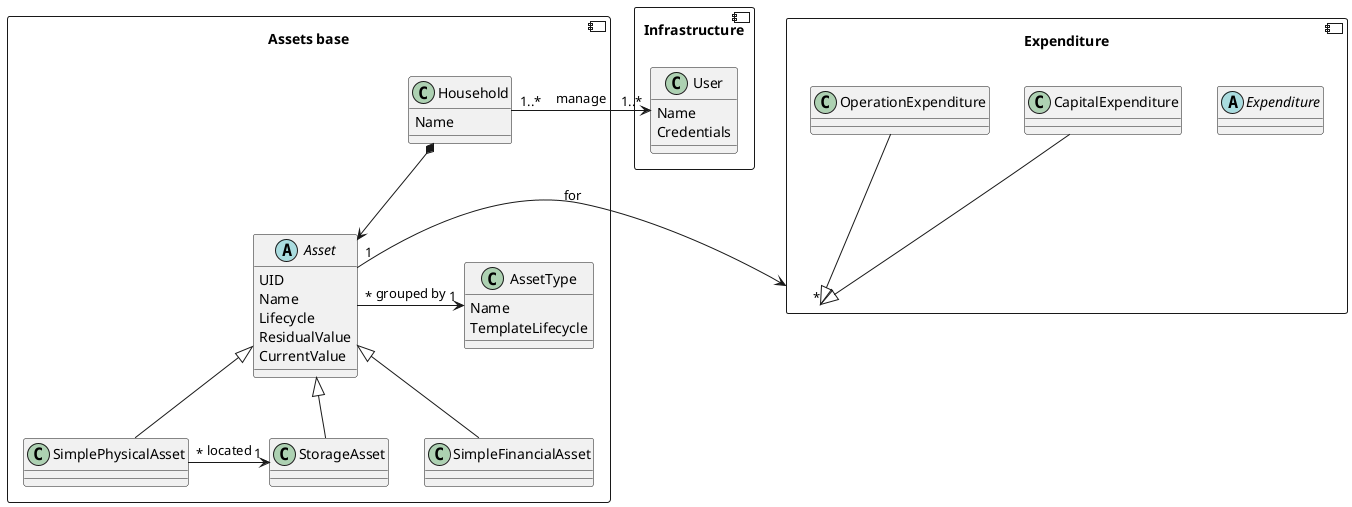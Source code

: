 @startuml Domain model

component Infrastructure{

    class User {
        Name
        Credentials
    }
}

component "Assets base" as AssetBase{

    class Household{
        Name
    }

    class AssetType{
        Name
        TemplateLifecycle
    }


    abstract class Asset{
        UID
        Name
        Lifecycle
        ResidualValue
        CurrentValue
    }

    class StorageAsset

    class SimplePhysicalAsset

    class SimpleFinancialAsset
}

component Expenditure{

    abstract class Expenditure

    class OperationExpenditure

    class CapitalExpenditure

}

Asset <|-- StorageAsset
Asset <|-- SimplePhysicalAsset
Asset <|-- SimpleFinancialAsset

SimplePhysicalAsset "*" -> "1" StorageAsset : located

CapitalExpenditure -down-|> Expenditure
OperationExpenditure -down-|> Expenditure

Household "1..*" -left-> "1..*" User : manage
Household *--> Asset
Asset "*" -> "1" AssetType : grouped by

Expenditure "*" <- "1" Asset : for

@enduml